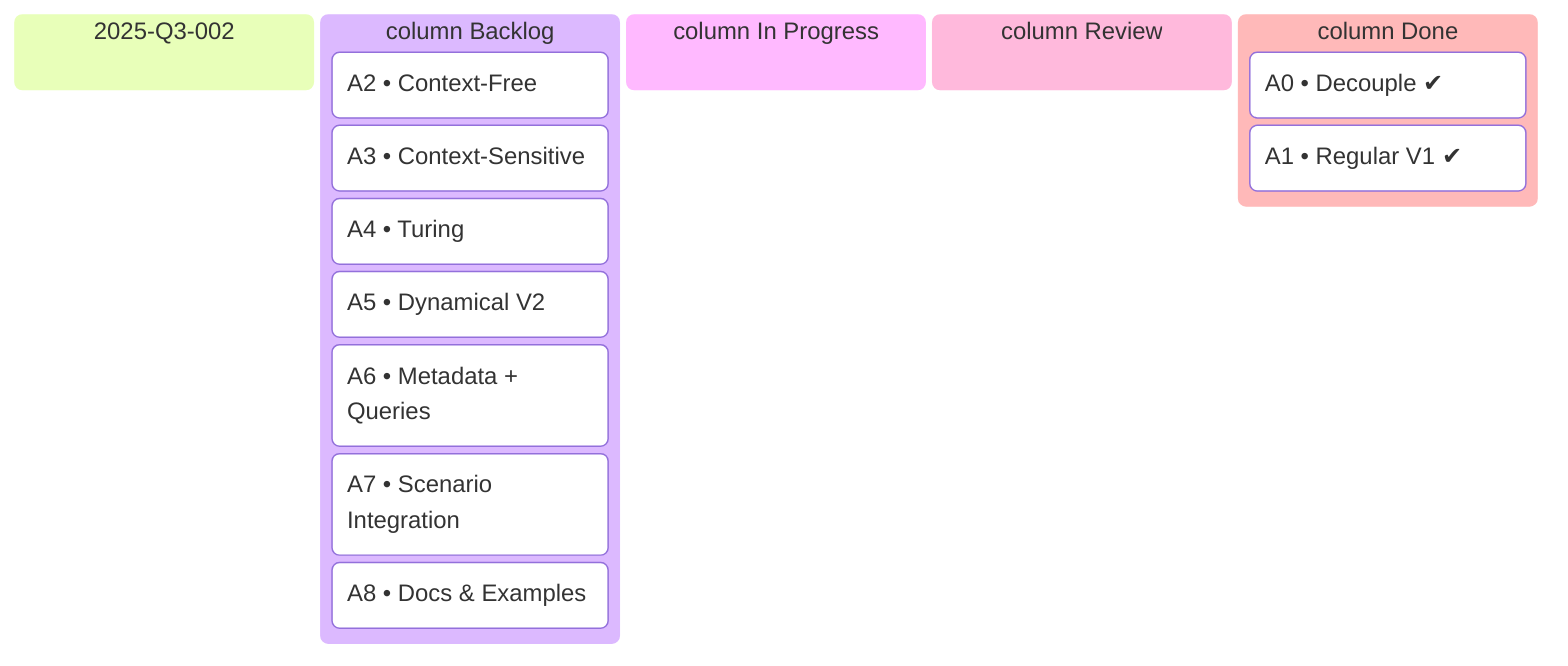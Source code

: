 kanban
    title Extensible Automata Plugin Layer (2025-Q3-002)
    column Backlog
        A2 • Context-Free
        A3 • Context-Sensitive
        A4 • Turing
        A5 • Dynamical V2
        A6 • Metadata + Queries
        A7 • Scenario Integration
        A8 • Docs & Examples
    column In Progress
    column Review
    column Done
        A0 • Decouple ✔
        A1 • Regular V1 ✔